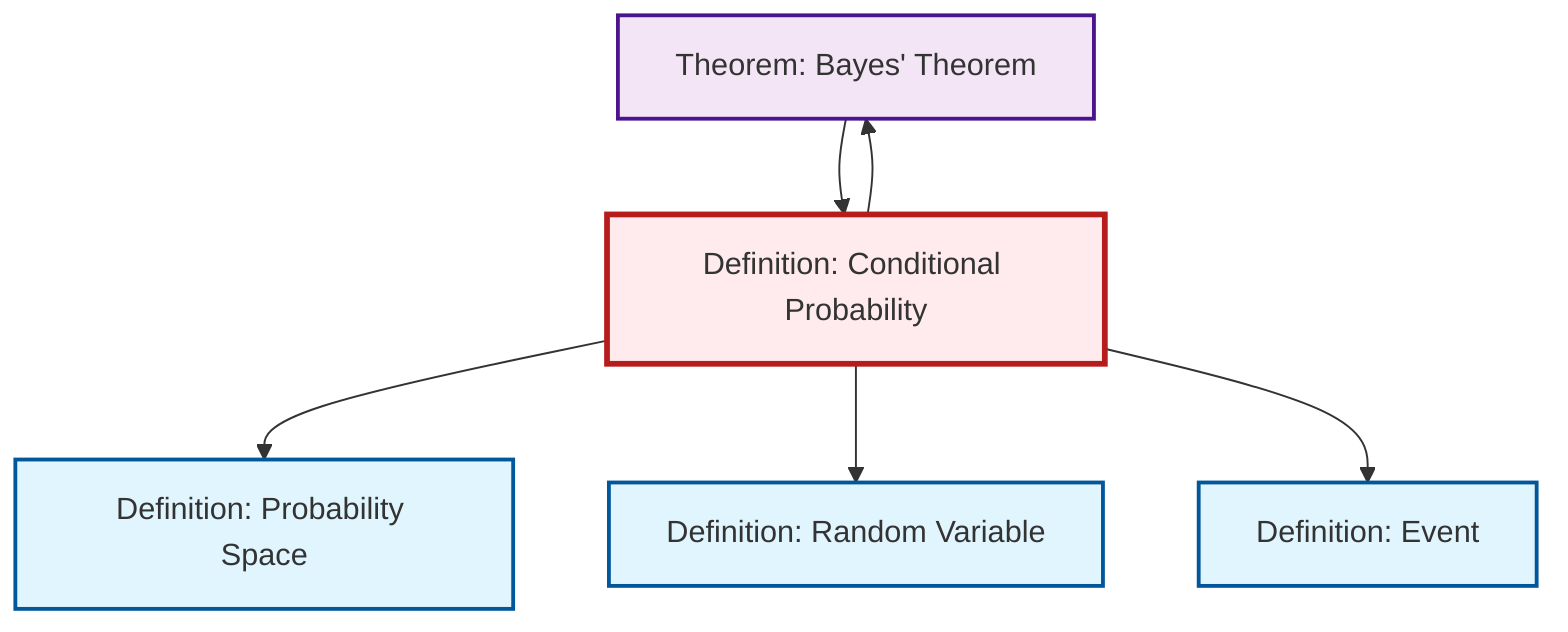graph TD
    classDef definition fill:#e1f5fe,stroke:#01579b,stroke-width:2px
    classDef theorem fill:#f3e5f5,stroke:#4a148c,stroke-width:2px
    classDef axiom fill:#fff3e0,stroke:#e65100,stroke-width:2px
    classDef example fill:#e8f5e9,stroke:#1b5e20,stroke-width:2px
    classDef current fill:#ffebee,stroke:#b71c1c,stroke-width:3px
    thm-bayes["Theorem: Bayes' Theorem"]:::theorem
    def-conditional-probability["Definition: Conditional Probability"]:::definition
    def-event["Definition: Event"]:::definition
    def-random-variable["Definition: Random Variable"]:::definition
    def-probability-space["Definition: Probability Space"]:::definition
    thm-bayes --> def-conditional-probability
    def-conditional-probability --> def-probability-space
    def-conditional-probability --> def-random-variable
    def-conditional-probability --> def-event
    def-conditional-probability --> thm-bayes
    class def-conditional-probability current